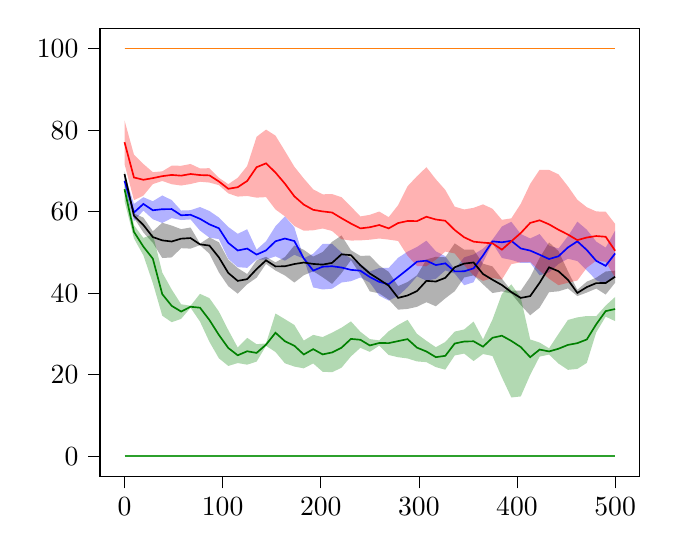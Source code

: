 % This file was created by tikzplotlib v0.9.6.
\begin{tikzpicture}

\definecolor{color0}{rgb}{0.122,0.467,0.706}
\definecolor{color1}{rgb}{1,0.498,0.055}
\definecolor{color2}{rgb}{0.173,0.627,0.173}

\begin{axis}[
tick align=outside,
tick pos=left,
x grid style={white!69.02!black},
xmin=-25, xmax=525,
xtick style={color=black},
y grid style={white!69.02!black},
ymin=-5, ymax=105,
ytick style={color=black}
]
\path [fill=blue, fill opacity=0.3]
(axis cs:0,69.184)
--(axis cs:0,65.913)
--(axis cs:9.615,57.667)
--(axis cs:19.231,60.242)
--(axis cs:28.846,58.132)
--(axis cs:38.462,57.22)
--(axis cs:48.077,58.408)
--(axis cs:57.692,57.941)
--(axis cs:67.308,58.087)
--(axis cs:76.923,55.339)
--(axis cs:86.538,53.607)
--(axis cs:96.154,53.262)
--(axis cs:105.769,48.414)
--(axis cs:115.385,46.373)
--(axis cs:125,46.206)
--(axis cs:134.615,48.243)
--(axis cs:144.231,48.236)
--(axis cs:153.846,49.026)
--(axis cs:163.462,47.962)
--(axis cs:173.077,49.416)
--(axis cs:182.692,48.453)
--(axis cs:192.308,41.4)
--(axis cs:201.923,40.906)
--(axis cs:211.538,41.092)
--(axis cs:221.154,42.607)
--(axis cs:230.769,42.93)
--(axis cs:240.385,43.843)
--(axis cs:250,42.598)
--(axis cs:259.615,39.37)
--(axis cs:269.231,38.185)
--(axis cs:278.846,39.295)
--(axis cs:288.462,41.452)
--(axis cs:298.077,44.119)
--(axis cs:307.692,43.056)
--(axis cs:317.308,43.51)
--(axis cs:326.923,45.573)
--(axis cs:336.538,44.801)
--(axis cs:346.154,41.939)
--(axis cs:355.769,42.664)
--(axis cs:365.385,47.541)
--(axis cs:375,52.282)
--(axis cs:384.615,48.618)
--(axis cs:394.231,48.159)
--(axis cs:403.846,47.423)
--(axis cs:413.462,47.452)
--(axis cs:423.077,44.364)
--(axis cs:432.692,45.083)
--(axis cs:442.308,47.159)
--(axis cs:451.923,48.448)
--(axis cs:461.538,47.873)
--(axis cs:471.154,45.593)
--(axis cs:480.769,43.19)
--(axis cs:490.385,42.222)
--(axis cs:500,44.116)
--(axis cs:500,55.353)
--(axis cs:500,55.353)
--(axis cs:490.385,51.172)
--(axis cs:480.769,52.647)
--(axis cs:471.154,55.564)
--(axis cs:461.538,57.539)
--(axis cs:451.923,53.977)
--(axis cs:442.308,50.943)
--(axis cs:432.692,51.656)
--(axis cs:423.077,54.493)
--(axis cs:413.462,53.42)
--(axis cs:403.846,54.506)
--(axis cs:394.231,57.509)
--(axis cs:384.615,56.345)
--(axis cs:375,53.127)
--(axis cs:365.385,50.911)
--(axis cs:355.769,49.496)
--(axis cs:346.154,48.774)
--(axis cs:336.538,45.859)
--(axis cs:326.923,49.05)
--(axis cs:317.308,50.265)
--(axis cs:307.692,52.873)
--(axis cs:298.077,51.32)
--(axis cs:288.462,50.186)
--(axis cs:278.846,48.668)
--(axis cs:269.231,46.189)
--(axis cs:259.615,46.152)
--(axis cs:250,45.331)
--(axis cs:240.385,47.172)
--(axis cs:230.769,48.5)
--(axis cs:221.154,49.959)
--(axis cs:211.538,52.109)
--(axis cs:201.923,52.056)
--(axis cs:192.308,49.663)
--(axis cs:182.692,48.576)
--(axis cs:173.077,56.145)
--(axis cs:163.462,58.833)
--(axis cs:153.846,56.419)
--(axis cs:144.231,52.732)
--(axis cs:134.615,50.679)
--(axis cs:125,55.666)
--(axis cs:115.385,54.563)
--(axis cs:105.769,56.231)
--(axis cs:96.154,58.568)
--(axis cs:86.538,60.15)
--(axis cs:76.923,61.131)
--(axis cs:67.308,60.348)
--(axis cs:57.692,60.268)
--(axis cs:48.077,62.844)
--(axis cs:38.462,63.96)
--(axis cs:28.846,62.548)
--(axis cs:19.231,63.535)
--(axis cs:9.615,61.886)
--(axis cs:0,69.184)
--cycle;

\path [fill=black, fill opacity=0.3]
(axis cs:0,69.944)
--(axis cs:0,68.507)
--(axis cs:9.615,58.463)
--(axis cs:19.231,54.886)
--(axis cs:28.846,52.347)
--(axis cs:38.462,48.616)
--(axis cs:48.077,48.761)
--(axis cs:57.692,51.027)
--(axis cs:67.308,50.924)
--(axis cs:76.923,51.776)
--(axis cs:86.538,49.673)
--(axis cs:96.154,45.081)
--(axis cs:105.769,41.693)
--(axis cs:115.385,39.858)
--(axis cs:125,42.179)
--(axis cs:134.615,43.783)
--(axis cs:144.231,47.181)
--(axis cs:153.846,45.556)
--(axis cs:163.462,44.334)
--(axis cs:173.077,42.594)
--(axis cs:182.692,44.388)
--(axis cs:192.308,45.364)
--(axis cs:201.923,43.913)
--(axis cs:211.538,42.272)
--(axis cs:221.154,44.905)
--(axis cs:230.769,48.103)
--(axis cs:240.385,44.549)
--(axis cs:250,40.428)
--(axis cs:259.615,39.941)
--(axis cs:269.231,38.421)
--(axis cs:278.846,35.949)
--(axis cs:288.462,36.125)
--(axis cs:298.077,36.643)
--(axis cs:307.692,37.779)
--(axis cs:317.308,36.773)
--(axis cs:326.923,38.717)
--(axis cs:336.538,40.471)
--(axis cs:346.154,43.833)
--(axis cs:355.769,44.367)
--(axis cs:365.385,42.153)
--(axis cs:375,40.024)
--(axis cs:384.615,40.42)
--(axis cs:394.231,39.898)
--(axis cs:403.846,37.059)
--(axis cs:413.462,34.574)
--(axis cs:423.077,36.437)
--(axis cs:432.692,40.244)
--(axis cs:442.308,40.438)
--(axis cs:451.923,41.166)
--(axis cs:461.538,39.281)
--(axis cs:471.154,40.143)
--(axis cs:480.769,41.123)
--(axis cs:490.385,39.659)
--(axis cs:500,42.537)
--(axis cs:500,45.516)
--(axis cs:500,45.516)
--(axis cs:490.385,45.31)
--(axis cs:480.769,43.793)
--(axis cs:471.154,42.82)
--(axis cs:461.538,40.823)
--(axis cs:451.923,45.367)
--(axis cs:442.308,50.312)
--(axis cs:432.692,52.433)
--(axis cs:423.077,48.657)
--(axis cs:413.462,43.976)
--(axis cs:403.846,40.59)
--(axis cs:394.231,40.595)
--(axis cs:384.615,43.557)
--(axis cs:375,46.554)
--(axis cs:365.385,47.226)
--(axis cs:355.769,50.683)
--(axis cs:346.154,50.662)
--(axis cs:336.538,52.222)
--(axis cs:326.923,48.792)
--(axis cs:317.308,48.932)
--(axis cs:307.692,48.246)
--(axis cs:298.077,44.37)
--(axis cs:288.462,42.722)
--(axis cs:278.846,41.724)
--(axis cs:269.231,45.233)
--(axis cs:259.615,46.785)
--(axis cs:250,49.215)
--(axis cs:240.385,49.137)
--(axis cs:230.769,50.531)
--(axis cs:221.154,54.149)
--(axis cs:211.538,52.587)
--(axis cs:201.923,50.091)
--(axis cs:192.308,48.968)
--(axis cs:182.692,50.63)
--(axis cs:173.077,51.689)
--(axis cs:163.462,48.851)
--(axis cs:153.846,47.555)
--(axis cs:144.231,48.913)
--(axis cs:134.615,48.035)
--(axis cs:125,44.687)
--(axis cs:115.385,46.155)
--(axis cs:105.769,48.204)
--(axis cs:96.154,52.492)
--(axis cs:86.538,53.668)
--(axis cs:76.923,52.164)
--(axis cs:67.308,56.101)
--(axis cs:57.692,55.703)
--(axis cs:48.077,56.579)
--(axis cs:38.462,57.273)
--(axis cs:28.846,55.171)
--(axis cs:19.231,58.537)
--(axis cs:9.615,59.54)
--(axis cs:0,69.944)
--cycle;

\path [fill=red, fill opacity=0.3]
(axis cs:0,82.378)
--(axis cs:0,71.689)
--(axis cs:9.615,62.789)
--(axis cs:19.231,63.939)
--(axis cs:28.846,66.752)
--(axis cs:38.462,67.527)
--(axis cs:48.077,66.725)
--(axis cs:57.692,66.402)
--(axis cs:67.308,66.774)
--(axis cs:76.923,67.337)
--(axis cs:86.538,67.125)
--(axis cs:96.154,66.501)
--(axis cs:105.769,64.466)
--(axis cs:115.385,63.687)
--(axis cs:125,63.842)
--(axis cs:134.615,63.435)
--(axis cs:144.231,63.56)
--(axis cs:153.846,60.532)
--(axis cs:163.462,58.845)
--(axis cs:173.077,56.481)
--(axis cs:182.692,55.312)
--(axis cs:192.308,55.417)
--(axis cs:201.923,55.86)
--(axis cs:211.538,55.251)
--(axis cs:221.154,53.23)
--(axis cs:230.769,52.901)
--(axis cs:240.385,52.947)
--(axis cs:250,53.115)
--(axis cs:259.615,53.401)
--(axis cs:269.231,53.135)
--(axis cs:278.846,52.799)
--(axis cs:288.462,49.177)
--(axis cs:298.077,46.658)
--(axis cs:307.692,46.59)
--(axis cs:317.308,48.197)
--(axis cs:326.923,50.194)
--(axis cs:336.538,49.747)
--(axis cs:346.154,46.869)
--(axis cs:355.769,44.324)
--(axis cs:365.385,43.007)
--(axis cs:375,43.709)
--(axis cs:384.615,43.34)
--(axis cs:394.231,47.106)
--(axis cs:403.846,47.577)
--(axis cs:413.462,47.659)
--(axis cs:423.077,45.487)
--(axis cs:432.692,43.527)
--(axis cs:442.308,41.95)
--(axis cs:451.923,42.542)
--(axis cs:461.538,43.105)
--(axis cs:471.154,46.234)
--(axis cs:480.769,47.976)
--(axis cs:490.385,47.673)
--(axis cs:500,43.825)
--(axis cs:500,56.997)
--(axis cs:500,56.997)
--(axis cs:490.385,59.989)
--(axis cs:480.769,60.045)
--(axis cs:471.154,61.075)
--(axis cs:461.538,62.907)
--(axis cs:451.923,66.211)
--(axis cs:442.308,69.149)
--(axis cs:432.692,70.232)
--(axis cs:423.077,70.264)
--(axis cs:413.462,66.8)
--(axis cs:403.846,61.925)
--(axis cs:394.231,58.345)
--(axis cs:384.615,57.99)
--(axis cs:375,60.714)
--(axis cs:365.385,61.779)
--(axis cs:355.769,60.935)
--(axis cs:346.154,60.535)
--(axis cs:336.538,61.217)
--(axis cs:326.923,65.328)
--(axis cs:317.308,67.94)
--(axis cs:307.692,70.9)
--(axis cs:298.077,68.68)
--(axis cs:288.462,66.229)
--(axis cs:278.846,61.588)
--(axis cs:269.231,58.645)
--(axis cs:259.615,60.024)
--(axis cs:250,59.212)
--(axis cs:240.385,58.828)
--(axis cs:230.769,61.247)
--(axis cs:221.154,63.541)
--(axis cs:211.538,64.312)
--(axis cs:201.923,64.245)
--(axis cs:192.308,65.464)
--(axis cs:182.692,68.13)
--(axis cs:173.077,71.023)
--(axis cs:163.462,74.879)
--(axis cs:153.846,78.648)
--(axis cs:144.231,80.128)
--(axis cs:134.615,78.369)
--(axis cs:125,71.196)
--(axis cs:115.385,68.293)
--(axis cs:105.769,66.744)
--(axis cs:96.154,68.306)
--(axis cs:86.538,70.657)
--(axis cs:76.923,70.604)
--(axis cs:67.308,71.69)
--(axis cs:57.692,71.245)
--(axis cs:48.077,71.283)
--(axis cs:38.462,69.878)
--(axis cs:28.846,69.688)
--(axis cs:19.231,71.687)
--(axis cs:9.615,73.976)
--(axis cs:0,82.378)
--cycle;

\path [fill=green!50!black, fill opacity=0.3]
(axis cs:0,68.382)
--(axis cs:0,62.613)
--(axis cs:9.615,53.414)
--(axis cs:19.231,49.259)
--(axis cs:28.846,42.477)
--(axis cs:38.462,34.458)
--(axis cs:48.077,32.866)
--(axis cs:57.692,33.69)
--(axis cs:67.308,36.413)
--(axis cs:76.923,33.024)
--(axis cs:86.538,28.042)
--(axis cs:96.154,24.019)
--(axis cs:105.769,22.136)
--(axis cs:115.385,22.846)
--(axis cs:125,22.45)
--(axis cs:134.615,23.195)
--(axis cs:144.231,27.072)
--(axis cs:153.846,25.556)
--(axis cs:163.462,22.786)
--(axis cs:173.077,21.988)
--(axis cs:182.692,21.543)
--(axis cs:192.308,22.753)
--(axis cs:201.923,20.712)
--(axis cs:211.538,20.593)
--(axis cs:221.154,21.698)
--(axis cs:230.769,24.475)
--(axis cs:240.385,26.586)
--(axis cs:250,25.591)
--(axis cs:259.615,27.124)
--(axis cs:269.231,24.822)
--(axis cs:278.846,24.279)
--(axis cs:288.462,23.975)
--(axis cs:298.077,23.249)
--(axis cs:307.692,23.062)
--(axis cs:317.308,21.851)
--(axis cs:326.923,21.217)
--(axis cs:336.538,24.712)
--(axis cs:346.154,25.166)
--(axis cs:355.769,23.339)
--(axis cs:365.385,25.063)
--(axis cs:375,24.587)
--(axis cs:384.615,19.318)
--(axis cs:394.231,14.399)
--(axis cs:403.846,14.654)
--(axis cs:413.462,19.946)
--(axis cs:423.077,24.434)
--(axis cs:432.692,24.922)
--(axis cs:442.308,22.715)
--(axis cs:451.923,21.177)
--(axis cs:461.538,21.407)
--(axis cs:471.154,22.883)
--(axis cs:480.769,30.374)
--(axis cs:490.385,34.226)
--(axis cs:500,33.139)
--(axis cs:500,39.055)
--(axis cs:500,39.055)
--(axis cs:490.385,36.952)
--(axis cs:480.769,34.352)
--(axis cs:471.154,34.387)
--(axis cs:461.538,34.049)
--(axis cs:451.923,33.416)
--(axis cs:442.308,29.998)
--(axis cs:432.692,26.464)
--(axis cs:423.077,27.875)
--(axis cs:413.462,28.626)
--(axis cs:403.846,38.889)
--(axis cs:394.231,42.153)
--(axis cs:384.615,39.797)
--(axis cs:375,33.508)
--(axis cs:365.385,28.664)
--(axis cs:355.769,33.029)
--(axis cs:346.154,31.092)
--(axis cs:336.538,30.566)
--(axis cs:326.923,28.02)
--(axis cs:317.308,26.736)
--(axis cs:307.692,28.296)
--(axis cs:298.077,30.007)
--(axis cs:288.462,33.454)
--(axis cs:278.846,32.184)
--(axis cs:269.231,30.655)
--(axis cs:259.615,28.41)
--(axis cs:250,28.729)
--(axis cs:240.385,30.531)
--(axis cs:230.769,33.063)
--(axis cs:221.154,31.525)
--(axis cs:211.538,30.307)
--(axis cs:201.923,29.222)
--(axis cs:192.308,29.756)
--(axis cs:182.692,28.358)
--(axis cs:173.077,32.199)
--(axis cs:163.462,33.613)
--(axis cs:153.846,34.995)
--(axis cs:144.231,27.655)
--(axis cs:134.615,27.469)
--(axis cs:125,29.034)
--(axis cs:115.385,26.654)
--(axis cs:105.769,30.932)
--(axis cs:96.154,35.492)
--(axis cs:86.538,38.768)
--(axis cs:76.923,39.832)
--(axis cs:67.308,36.908)
--(axis cs:57.692,37.275)
--(axis cs:48.077,40.901)
--(axis cs:38.462,45.049)
--(axis cs:28.846,54.445)
--(axis cs:19.231,53.554)
--(axis cs:9.615,56.663)
--(axis cs:0,68.382)
--cycle;

\addplot [semithick, blue]
table {%
0 67.548
9.615 59.777
19.231 61.888
28.846 60.34
38.462 60.59
48.077 60.626
57.692 59.105
67.308 59.218
76.923 58.235
86.538 56.879
96.154 55.915
105.769 52.322
115.385 50.468
125 50.936
134.615 49.461
144.231 50.484
153.846 52.722
163.462 53.397
173.077 52.781
182.692 48.514
192.308 45.532
201.923 46.481
211.538 46.6
221.154 46.283
230.769 45.715
240.385 45.507
250 43.965
259.615 42.761
269.231 42.187
278.846 43.981
288.462 45.819
298.077 47.719
307.692 47.965
317.308 46.888
326.923 47.312
336.538 45.33
346.154 45.357
355.769 46.08
365.385 49.226
375 52.705
384.615 52.481
394.231 52.834
403.846 50.965
413.462 50.436
423.077 49.429
432.692 48.37
442.308 49.051
451.923 51.212
461.538 52.706
471.154 50.578
480.769 47.919
490.385 46.697
500 49.735
};
\addplot [semithick, black]
table {%
0 69.225
9.615 59.002
19.231 56.711
28.846 53.759
38.462 52.944
48.077 52.67
57.692 53.365
67.308 53.513
76.923 51.97
86.538 51.671
96.154 48.787
105.769 44.948
115.385 43.006
125 43.433
134.615 45.909
144.231 48.047
153.846 46.555
163.462 46.592
173.077 47.141
182.692 47.509
192.308 47.166
201.923 47.002
211.538 47.429
221.154 49.527
230.769 49.317
240.385 46.843
250 44.821
259.615 43.363
269.231 41.827
278.846 38.836
288.462 39.423
298.077 40.506
307.692 43.013
317.308 42.852
326.923 43.755
336.538 46.347
346.154 47.247
355.769 47.525
365.385 44.69
375 43.289
384.615 41.988
394.231 40.247
403.846 38.825
413.462 39.275
423.077 42.547
432.692 46.338
442.308 45.375
451.923 43.266
461.538 40.052
471.154 41.482
480.769 42.458
490.385 42.485
500 44.027
};
\addplot [semithick, red]
table {%
0 77.034
9.615 68.383
19.231 67.813
28.846 68.22
38.462 68.702
48.077 69.004
57.692 68.823
67.308 69.232
76.923 68.971
86.538 68.891
96.154 67.404
105.769 65.605
115.385 65.99
125 67.519
134.615 70.902
144.231 71.844
153.846 69.59
163.462 66.862
173.077 63.752
182.692 61.721
192.308 60.441
201.923 60.052
211.538 59.782
221.154 58.385
230.769 57.074
240.385 55.887
250 56.163
259.615 56.713
269.231 55.89
278.846 57.193
288.462 57.703
298.077 57.669
307.692 58.745
317.308 58.068
326.923 57.761
336.538 55.482
346.154 53.702
355.769 52.63
365.385 52.393
375 52.211
384.615 50.665
394.231 52.726
403.846 54.751
413.462 57.229
423.077 57.876
432.692 56.88
442.308 55.55
451.923 54.376
461.538 53.006
471.154 53.654
480.769 54.01
490.385 53.831
500 50.411
};
\addplot [semithick, green!50!black]
table {%
0 65.497
9.615 55.038
19.231 51.406
28.846 48.461
38.462 39.754
48.077 36.883
57.692 35.482
67.308 36.66
76.923 36.428
86.538 33.405
96.154 29.756
105.769 26.534
115.385 24.75
125 25.742
134.615 25.332
144.231 27.363
153.846 30.276
163.462 28.2
173.077 27.094
182.692 24.95
192.308 26.255
201.923 24.967
211.538 25.45
221.154 26.612
230.769 28.769
240.385 28.558
250 27.16
259.615 27.767
269.231 27.738
278.846 28.232
288.462 28.715
298.077 26.628
307.692 25.679
317.308 24.293
326.923 24.619
336.538 27.639
346.154 28.129
355.769 28.184
365.385 26.864
375 29.047
384.615 29.557
394.231 28.276
403.846 26.771
413.462 24.286
423.077 26.154
432.692 25.693
442.308 26.356
451.923 27.297
461.538 27.728
471.154 28.635
480.769 32.363
490.385 35.589
500 36.097
};
\addplot [semithick, color0]
table {%
0 100
9.615 100
19.231 100
28.846 100
38.462 100
48.077 100
57.692 100
67.308 100
76.923 100
86.538 100
96.154 100
105.769 100
115.385 100
125 100
134.615 100
144.231 100
153.846 100
163.462 100
173.077 100
182.692 100
192.308 100
201.923 100
211.538 100
221.154 100
230.769 100
240.385 100
250 100
259.615 100
269.231 100
278.846 100
288.462 100
298.077 100
307.692 100
317.308 100
326.923 100
336.538 100
346.154 100
355.769 100
365.385 100
375 100
384.615 100
394.231 100
403.846 100
413.462 100
423.077 100
432.692 100
442.308 100
451.923 100
461.538 100
471.154 100
480.769 100
490.385 100
500 100
};
\addplot [semithick, color1]
table {%
0 100
9.615 100
19.231 100
28.846 100
38.462 100
48.077 100
57.692 100
67.308 100
76.923 100
86.538 100
96.154 100
105.769 100
115.385 100
125 100
134.615 100
144.231 100
153.846 100
163.462 100
173.077 100
182.692 100
192.308 100
201.923 100
211.538 100
221.154 100
230.769 100
240.385 100
250 100
259.615 100
269.231 100
278.846 100
288.462 100
298.077 100
307.692 100
317.308 100
326.923 100
336.538 100
346.154 100
355.769 100
365.385 100
375 100
384.615 100
394.231 100
403.846 100
413.462 100
423.077 100
432.692 100
442.308 100
451.923 100
461.538 100
471.154 100
480.769 100
490.385 100
500 100
};
\addplot [semithick, color2]
table {%
0 0
9.615 0
19.231 0
28.846 0
38.462 0
48.077 0
57.692 0
67.308 0
76.923 0
86.538 0
96.154 0
105.769 0
115.385 0
125 0
134.615 0
144.231 0
153.846 0
163.462 0
173.077 0
182.692 0
192.308 0
201.923 0
211.538 0
221.154 0
230.769 0
240.385 0
250 0
259.615 0
269.231 0
278.846 0
288.462 0
298.077 0
307.692 0
317.308 0
326.923 0
336.538 0
346.154 0
355.769 0
365.385 0
375 0
384.615 0
394.231 0
403.846 0
413.462 0
423.077 0
432.692 0
442.308 0
451.923 0
461.538 0
471.154 0
480.769 0
490.385 0
500 0
};
\end{axis}

\end{tikzpicture}
